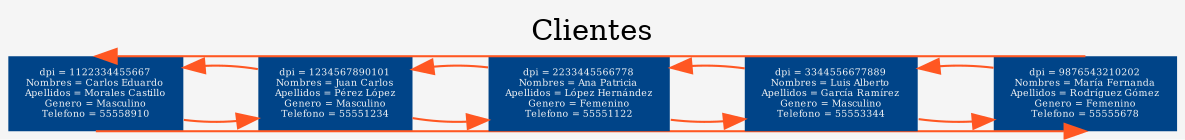 digraph G {
bgcolor="#F5F5F5";
fontcolor=black;
label="Clientes";
labelloc="t";
nodesep=0.5;
node [fontsize = 4.5 shape=box style=filled fillcolor="#004488" fontcolor="#F5F5F5" color=transparent];
edge [fontcolor=white color="#ff5722"];

n1[label="dpi = 1122334455667\nNombres = Carlos Eduardo\nApellidos = Morales Castillo\nGenero = Masculino\nTelefono = 55558910"];
n2[label="dpi = 1234567890101\nNombres = Juan Carlos\nApellidos = Pérez López\nGenero = Masculino\nTelefono = 55551234"];
n3[label="dpi = 2233445566778\nNombres = Ana Patricia\nApellidos = López Hernández\nGenero = Femenino\nTelefono = 55551122"];
n4[label="dpi = 3344556677889\nNombres = Luis Alberto\nApellidos = García Ramírez\nGenero = Masculino\nTelefono = 55553344"];
n5[label="dpi = 9876543210202\nNombres = María Fernanda\nApellidos = Rodríguez Gómez\nGenero = Femenino\nTelefono = 55555678"];

n1->n2;
n2->n3;
n2->n1;
n3->n4;
n3->n2;
n4->n5;
n4->n3;
n5->n4;
n5->n1[tailport=n headport=n];
n1->n5[tailport=s headport=s];

{ rank=same; n1; n2; n3; n4; n5; }
}